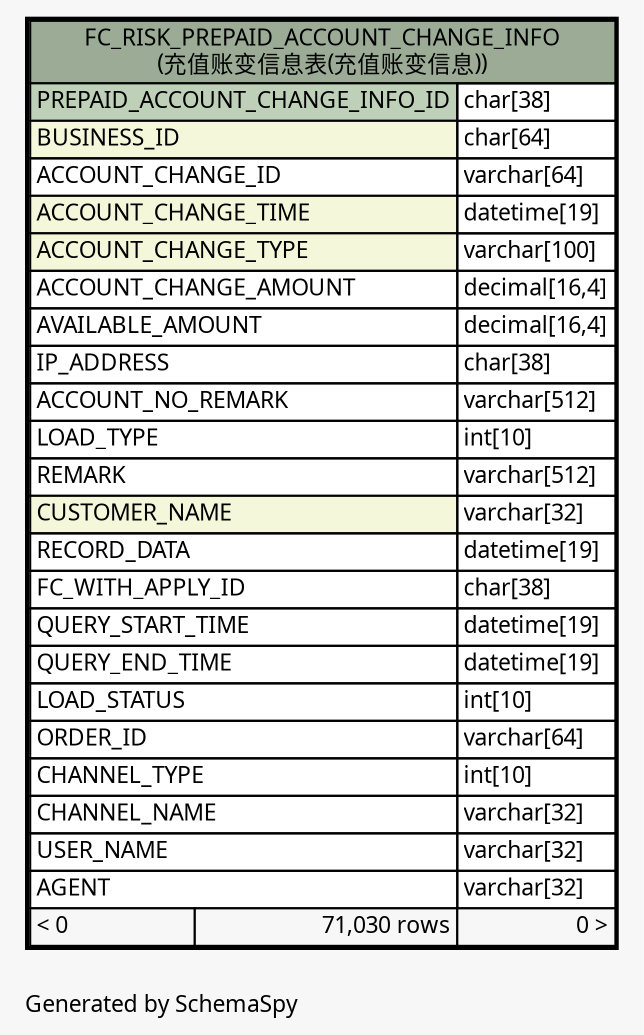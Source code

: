// dot 2.26.0 on Linux 2.6.32-504.8.1.el6.x86_64
// SchemaSpy rev Unknown
digraph "oneDegreeRelationshipsDiagram" {
  graph [
    rankdir="RL"
    bgcolor="#f7f7f7"
    label="\nGenerated by SchemaSpy"
    labeljust="l"
    nodesep="0.18"
    ranksep="0.46"
    fontname="Microsoft YaHei"
    fontsize="11"
  ];
  node [
    fontname="Microsoft YaHei"
    fontsize="11"
    shape="plaintext"
  ];
  edge [
    arrowsize="0.8"
  ];
  "FC_RISK_PREPAID_ACCOUNT_CHANGE_INFO" [
    label=<
    <TABLE BORDER="2" CELLBORDER="1" CELLSPACING="0" BGCOLOR="#ffffff">
      <TR><TD COLSPAN="3" BGCOLOR="#9bab96" ALIGN="CENTER">FC_RISK_PREPAID_ACCOUNT_CHANGE_INFO<br/>(充值账变信息表(充值账变信息))</TD></TR>
      <TR><TD PORT="PREPAID_ACCOUNT_CHANGE_INFO_ID" COLSPAN="2" BGCOLOR="#bed1b8" ALIGN="LEFT">PREPAID_ACCOUNT_CHANGE_INFO_ID</TD><TD PORT="PREPAID_ACCOUNT_CHANGE_INFO_ID.type" ALIGN="LEFT">char[38]</TD></TR>
      <TR><TD PORT="BUSINESS_ID" COLSPAN="2" BGCOLOR="#f4f7da" ALIGN="LEFT">BUSINESS_ID</TD><TD PORT="BUSINESS_ID.type" ALIGN="LEFT">char[64]</TD></TR>
      <TR><TD PORT="ACCOUNT_CHANGE_ID" COLSPAN="2" ALIGN="LEFT">ACCOUNT_CHANGE_ID</TD><TD PORT="ACCOUNT_CHANGE_ID.type" ALIGN="LEFT">varchar[64]</TD></TR>
      <TR><TD PORT="ACCOUNT_CHANGE_TIME" COLSPAN="2" BGCOLOR="#f4f7da" ALIGN="LEFT">ACCOUNT_CHANGE_TIME</TD><TD PORT="ACCOUNT_CHANGE_TIME.type" ALIGN="LEFT">datetime[19]</TD></TR>
      <TR><TD PORT="ACCOUNT_CHANGE_TYPE" COLSPAN="2" BGCOLOR="#f4f7da" ALIGN="LEFT">ACCOUNT_CHANGE_TYPE</TD><TD PORT="ACCOUNT_CHANGE_TYPE.type" ALIGN="LEFT">varchar[100]</TD></TR>
      <TR><TD PORT="ACCOUNT_CHANGE_AMOUNT" COLSPAN="2" ALIGN="LEFT">ACCOUNT_CHANGE_AMOUNT</TD><TD PORT="ACCOUNT_CHANGE_AMOUNT.type" ALIGN="LEFT">decimal[16,4]</TD></TR>
      <TR><TD PORT="AVAILABLE_AMOUNT" COLSPAN="2" ALIGN="LEFT">AVAILABLE_AMOUNT</TD><TD PORT="AVAILABLE_AMOUNT.type" ALIGN="LEFT">decimal[16,4]</TD></TR>
      <TR><TD PORT="IP_ADDRESS" COLSPAN="2" ALIGN="LEFT">IP_ADDRESS</TD><TD PORT="IP_ADDRESS.type" ALIGN="LEFT">char[38]</TD></TR>
      <TR><TD PORT="ACCOUNT_NO_REMARK" COLSPAN="2" ALIGN="LEFT">ACCOUNT_NO_REMARK</TD><TD PORT="ACCOUNT_NO_REMARK.type" ALIGN="LEFT">varchar[512]</TD></TR>
      <TR><TD PORT="LOAD_TYPE" COLSPAN="2" ALIGN="LEFT">LOAD_TYPE</TD><TD PORT="LOAD_TYPE.type" ALIGN="LEFT">int[10]</TD></TR>
      <TR><TD PORT="REMARK" COLSPAN="2" ALIGN="LEFT">REMARK</TD><TD PORT="REMARK.type" ALIGN="LEFT">varchar[512]</TD></TR>
      <TR><TD PORT="CUSTOMER_NAME" COLSPAN="2" BGCOLOR="#f4f7da" ALIGN="LEFT">CUSTOMER_NAME</TD><TD PORT="CUSTOMER_NAME.type" ALIGN="LEFT">varchar[32]</TD></TR>
      <TR><TD PORT="RECORD_DATA" COLSPAN="2" ALIGN="LEFT">RECORD_DATA</TD><TD PORT="RECORD_DATA.type" ALIGN="LEFT">datetime[19]</TD></TR>
      <TR><TD PORT="FC_WITH_APPLY_ID" COLSPAN="2" ALIGN="LEFT">FC_WITH_APPLY_ID</TD><TD PORT="FC_WITH_APPLY_ID.type" ALIGN="LEFT">char[38]</TD></TR>
      <TR><TD PORT="QUERY_START_TIME" COLSPAN="2" ALIGN="LEFT">QUERY_START_TIME</TD><TD PORT="QUERY_START_TIME.type" ALIGN="LEFT">datetime[19]</TD></TR>
      <TR><TD PORT="QUERY_END_TIME" COLSPAN="2" ALIGN="LEFT">QUERY_END_TIME</TD><TD PORT="QUERY_END_TIME.type" ALIGN="LEFT">datetime[19]</TD></TR>
      <TR><TD PORT="LOAD_STATUS" COLSPAN="2" ALIGN="LEFT">LOAD_STATUS</TD><TD PORT="LOAD_STATUS.type" ALIGN="LEFT">int[10]</TD></TR>
      <TR><TD PORT="ORDER_ID" COLSPAN="2" ALIGN="LEFT">ORDER_ID</TD><TD PORT="ORDER_ID.type" ALIGN="LEFT">varchar[64]</TD></TR>
      <TR><TD PORT="CHANNEL_TYPE" COLSPAN="2" ALIGN="LEFT">CHANNEL_TYPE</TD><TD PORT="CHANNEL_TYPE.type" ALIGN="LEFT">int[10]</TD></TR>
      <TR><TD PORT="CHANNEL_NAME" COLSPAN="2" ALIGN="LEFT">CHANNEL_NAME</TD><TD PORT="CHANNEL_NAME.type" ALIGN="LEFT">varchar[32]</TD></TR>
      <TR><TD PORT="USER_NAME" COLSPAN="2" ALIGN="LEFT">USER_NAME</TD><TD PORT="USER_NAME.type" ALIGN="LEFT">varchar[32]</TD></TR>
      <TR><TD PORT="AGENT" COLSPAN="2" ALIGN="LEFT">AGENT</TD><TD PORT="AGENT.type" ALIGN="LEFT">varchar[32]</TD></TR>
      <TR><TD ALIGN="LEFT" BGCOLOR="#f7f7f7">&lt; 0</TD><TD ALIGN="RIGHT" BGCOLOR="#f7f7f7">71,030 rows</TD><TD ALIGN="RIGHT" BGCOLOR="#f7f7f7">0 &gt;</TD></TR>
    </TABLE>>
    URL="FC_RISK_PREPAID_ACCOUNT_CHANGE_INFO.html"
    tooltip="FC_RISK_PREPAID_ACCOUNT_CHANGE_INFO"
  ];
}
